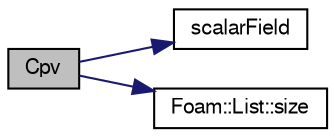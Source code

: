 digraph "Cpv"
{
  bgcolor="transparent";
  edge [fontname="FreeSans",fontsize="10",labelfontname="FreeSans",labelfontsize="10"];
  node [fontname="FreeSans",fontsize="10",shape=record];
  rankdir="LR";
  Node1 [label="Cpv",height=0.2,width=0.4,color="black", fillcolor="grey75", style="filled" fontcolor="black"];
  Node1 -> Node2 [color="midnightblue",fontsize="10",style="solid",fontname="FreeSans"];
  Node2 [label="scalarField",height=0.2,width=0.4,color="black",URL="$a03917.html#afcd8855c276a98ae9604b35c8fb5b81e"];
  Node1 -> Node3 [color="midnightblue",fontsize="10",style="solid",fontname="FreeSans"];
  Node3 [label="Foam::List::size",height=0.2,width=0.4,color="black",URL="$a01325.html#a8a5f6fa29bd4b500caf186f60245b384",tooltip="Override size to be inconsistent with allocated storage. "];
}

